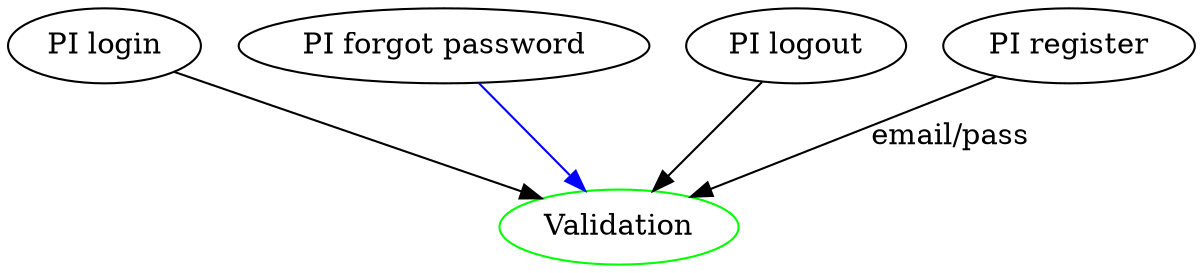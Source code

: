 digraph { 
  "PI login" -> "Validation";
  "PI forgot password" -> "Validation"[color="blue"];
  "PI logout" -> "Validation";
  "PI register" -> "Validation"[label="email/pass"];
  Validation[color="green"];
}
